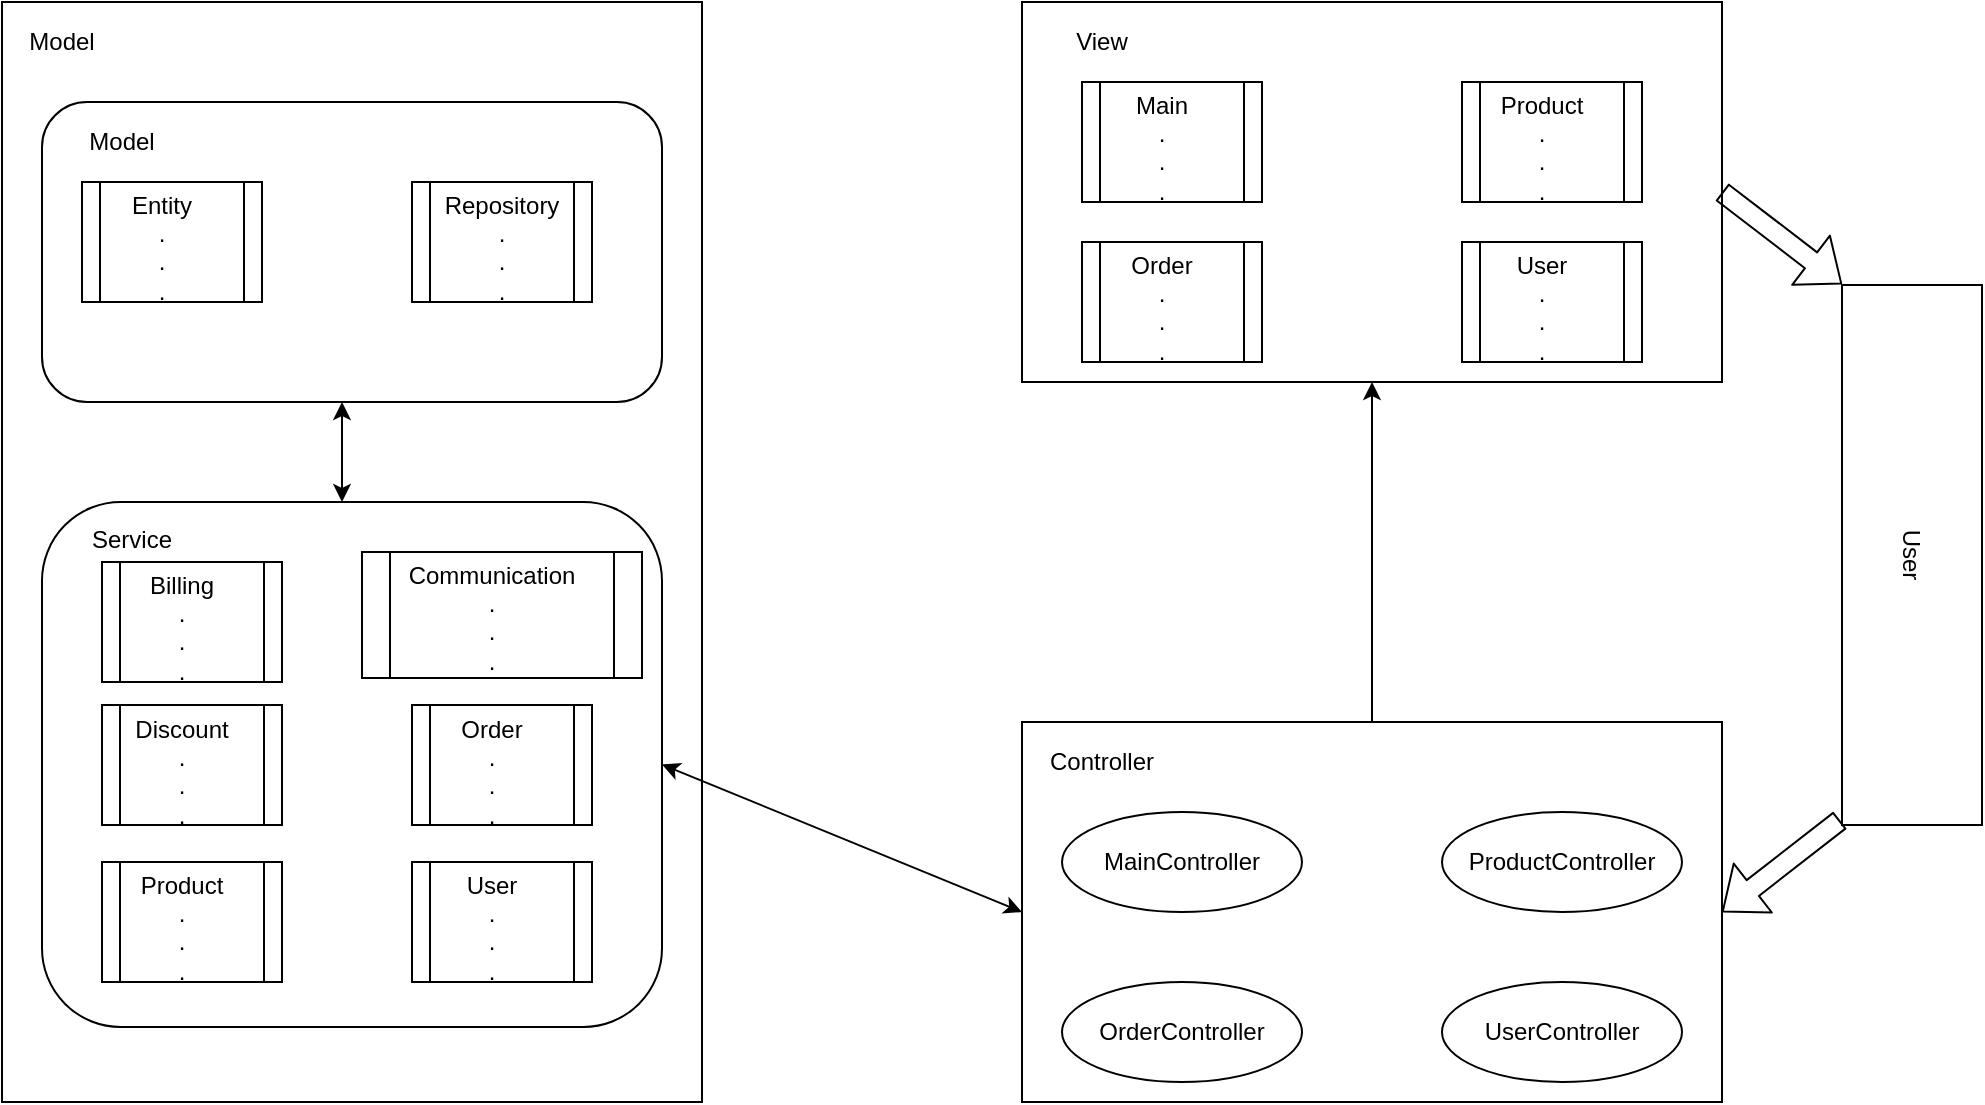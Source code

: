 <mxfile version="10.7.7" type="device"><diagram id="8PIfkSt_SvHgUs-7z0JB" name="Page-1"><mxGraphModel dx="1074" dy="591" grid="1" gridSize="10" guides="1" tooltips="1" connect="1" arrows="1" fold="1" page="1" pageScale="1" pageWidth="827" pageHeight="1169" math="0" shadow="0"><root><mxCell id="0"/><mxCell id="1" parent="0"/><mxCell id="P0e14bOSd2NZlKbt3ZzD-1" value="" style="rounded=0;whiteSpace=wrap;html=1;" vertex="1" parent="1"><mxGeometry x="20" y="10" width="350" height="550" as="geometry"/></mxCell><mxCell id="P0e14bOSd2NZlKbt3ZzD-2" value="Model" style="text;html=1;strokeColor=none;fillColor=none;align=center;verticalAlign=middle;whiteSpace=wrap;rounded=0;" vertex="1" parent="1"><mxGeometry x="30" y="20" width="40" height="20" as="geometry"/></mxCell><mxCell id="P0e14bOSd2NZlKbt3ZzD-3" value="" style="rounded=0;whiteSpace=wrap;html=1;" vertex="1" parent="1"><mxGeometry x="530" y="10" width="350" height="190" as="geometry"/></mxCell><mxCell id="P0e14bOSd2NZlKbt3ZzD-4" value="View" style="text;html=1;strokeColor=none;fillColor=none;align=center;verticalAlign=middle;whiteSpace=wrap;rounded=0;" vertex="1" parent="1"><mxGeometry x="550" y="20" width="40" height="20" as="geometry"/></mxCell><mxCell id="P0e14bOSd2NZlKbt3ZzD-19" value="" style="group" vertex="1" connectable="0" parent="1"><mxGeometry x="530" y="370" width="350" height="190" as="geometry"/></mxCell><mxCell id="P0e14bOSd2NZlKbt3ZzD-5" value="" style="rounded=0;whiteSpace=wrap;html=1;" vertex="1" parent="P0e14bOSd2NZlKbt3ZzD-19"><mxGeometry width="350" height="190" as="geometry"/></mxCell><mxCell id="P0e14bOSd2NZlKbt3ZzD-6" value="Controller" style="text;html=1;strokeColor=none;fillColor=none;align=center;verticalAlign=middle;whiteSpace=wrap;rounded=0;" vertex="1" parent="P0e14bOSd2NZlKbt3ZzD-19"><mxGeometry x="20" y="10" width="40" height="20" as="geometry"/></mxCell><mxCell id="P0e14bOSd2NZlKbt3ZzD-7" value="" style="ellipse;whiteSpace=wrap;html=1;" vertex="1" parent="P0e14bOSd2NZlKbt3ZzD-19"><mxGeometry x="20" y="45" width="120" height="50" as="geometry"/></mxCell><mxCell id="P0e14bOSd2NZlKbt3ZzD-12" value="" style="ellipse;whiteSpace=wrap;html=1;" vertex="1" parent="P0e14bOSd2NZlKbt3ZzD-19"><mxGeometry x="210" y="45" width="120" height="50" as="geometry"/></mxCell><mxCell id="P0e14bOSd2NZlKbt3ZzD-13" value="" style="ellipse;whiteSpace=wrap;html=1;" vertex="1" parent="P0e14bOSd2NZlKbt3ZzD-19"><mxGeometry x="20" y="130" width="120" height="50" as="geometry"/></mxCell><mxCell id="P0e14bOSd2NZlKbt3ZzD-14" value="" style="ellipse;whiteSpace=wrap;html=1;" vertex="1" parent="P0e14bOSd2NZlKbt3ZzD-19"><mxGeometry x="210" y="130" width="120" height="50" as="geometry"/></mxCell><mxCell id="P0e14bOSd2NZlKbt3ZzD-15" value="MainController" style="text;html=1;strokeColor=none;fillColor=none;align=center;verticalAlign=middle;whiteSpace=wrap;rounded=0;" vertex="1" parent="P0e14bOSd2NZlKbt3ZzD-19"><mxGeometry x="60" y="60" width="40" height="20" as="geometry"/></mxCell><mxCell id="P0e14bOSd2NZlKbt3ZzD-16" value="ProductController" style="text;html=1;strokeColor=none;fillColor=none;align=center;verticalAlign=middle;whiteSpace=wrap;rounded=0;" vertex="1" parent="P0e14bOSd2NZlKbt3ZzD-19"><mxGeometry x="250" y="60" width="40" height="20" as="geometry"/></mxCell><mxCell id="P0e14bOSd2NZlKbt3ZzD-17" value="OrderController" style="text;html=1;strokeColor=none;fillColor=none;align=center;verticalAlign=middle;whiteSpace=wrap;rounded=0;" vertex="1" parent="P0e14bOSd2NZlKbt3ZzD-19"><mxGeometry x="60" y="145" width="40" height="20" as="geometry"/></mxCell><mxCell id="P0e14bOSd2NZlKbt3ZzD-18" value="UserController" style="text;html=1;strokeColor=none;fillColor=none;align=center;verticalAlign=middle;whiteSpace=wrap;rounded=0;" vertex="1" parent="P0e14bOSd2NZlKbt3ZzD-19"><mxGeometry x="250" y="145" width="40" height="20" as="geometry"/></mxCell><mxCell id="P0e14bOSd2NZlKbt3ZzD-22" value="" style="group" vertex="1" connectable="0" parent="1"><mxGeometry x="40" y="60" width="310" height="160" as="geometry"/></mxCell><mxCell id="P0e14bOSd2NZlKbt3ZzD-20" value="" style="rounded=1;whiteSpace=wrap;html=1;" vertex="1" parent="P0e14bOSd2NZlKbt3ZzD-22"><mxGeometry width="310" height="150" as="geometry"/></mxCell><mxCell id="P0e14bOSd2NZlKbt3ZzD-21" value="Model" style="text;html=1;strokeColor=none;fillColor=none;align=center;verticalAlign=middle;whiteSpace=wrap;rounded=0;" vertex="1" parent="P0e14bOSd2NZlKbt3ZzD-22"><mxGeometry x="20" y="10" width="40" height="20" as="geometry"/></mxCell><mxCell id="P0e14bOSd2NZlKbt3ZzD-28" value="" style="group" vertex="1" connectable="0" parent="P0e14bOSd2NZlKbt3ZzD-22"><mxGeometry x="20" y="40" width="90" height="60" as="geometry"/></mxCell><mxCell id="P0e14bOSd2NZlKbt3ZzD-26" value="" style="shape=process;whiteSpace=wrap;html=1;backgroundOutline=1;" vertex="1" parent="P0e14bOSd2NZlKbt3ZzD-28"><mxGeometry width="90" height="60" as="geometry"/></mxCell><mxCell id="P0e14bOSd2NZlKbt3ZzD-27" value="&lt;div&gt;Entity&lt;/div&gt;&lt;div&gt;.&lt;/div&gt;&lt;div&gt;.&lt;/div&gt;&lt;div&gt;.&lt;/div&gt;&lt;div&gt;&lt;br&gt;&lt;/div&gt;" style="text;html=1;strokeColor=none;fillColor=none;align=center;verticalAlign=middle;whiteSpace=wrap;rounded=0;" vertex="1" parent="P0e14bOSd2NZlKbt3ZzD-28"><mxGeometry x="20" y="30" width="40" height="20" as="geometry"/></mxCell><mxCell id="P0e14bOSd2NZlKbt3ZzD-29" value="" style="group" vertex="1" connectable="0" parent="P0e14bOSd2NZlKbt3ZzD-22"><mxGeometry x="185" y="40" width="90" height="60" as="geometry"/></mxCell><mxCell id="P0e14bOSd2NZlKbt3ZzD-30" value="" style="shape=process;whiteSpace=wrap;html=1;backgroundOutline=1;" vertex="1" parent="P0e14bOSd2NZlKbt3ZzD-29"><mxGeometry width="90" height="60" as="geometry"/></mxCell><mxCell id="P0e14bOSd2NZlKbt3ZzD-31" value="&lt;div&gt;Repository&lt;br&gt;&lt;/div&gt;&lt;div&gt;.&lt;/div&gt;&lt;div&gt;.&lt;/div&gt;&lt;div&gt;.&lt;/div&gt;&lt;div&gt;&lt;br&gt;&lt;/div&gt;" style="text;html=1;strokeColor=none;fillColor=none;align=center;verticalAlign=middle;whiteSpace=wrap;rounded=0;direction=south;" vertex="1" parent="P0e14bOSd2NZlKbt3ZzD-29"><mxGeometry x="35" y="20" width="20" height="40" as="geometry"/></mxCell><mxCell id="P0e14bOSd2NZlKbt3ZzD-70" value="" style="endArrow=classic;startArrow=classic;html=1;" edge="1" parent="P0e14bOSd2NZlKbt3ZzD-22"><mxGeometry width="50" height="50" relative="1" as="geometry"><mxPoint x="150" y="200" as="sourcePoint"/><mxPoint x="150" y="150" as="targetPoint"/></mxGeometry></mxCell><mxCell id="P0e14bOSd2NZlKbt3ZzD-23" value="" style="group" vertex="1" connectable="0" parent="1"><mxGeometry x="40" y="260" width="310" height="280" as="geometry"/></mxCell><mxCell id="P0e14bOSd2NZlKbt3ZzD-24" value="" style="rounded=1;whiteSpace=wrap;html=1;" vertex="1" parent="P0e14bOSd2NZlKbt3ZzD-23"><mxGeometry width="310" height="262.5" as="geometry"/></mxCell><mxCell id="P0e14bOSd2NZlKbt3ZzD-25" value="Service" style="text;html=1;strokeColor=none;fillColor=none;align=center;verticalAlign=middle;whiteSpace=wrap;rounded=0;" vertex="1" parent="P0e14bOSd2NZlKbt3ZzD-23"><mxGeometry x="30" y="18" width="30" height="2" as="geometry"/></mxCell><mxCell id="P0e14bOSd2NZlKbt3ZzD-53" value="" style="shape=process;whiteSpace=wrap;html=1;backgroundOutline=1;" vertex="1" parent="P0e14bOSd2NZlKbt3ZzD-23"><mxGeometry x="160" y="25" width="140" height="63" as="geometry"/></mxCell><mxCell id="P0e14bOSd2NZlKbt3ZzD-54" value="&lt;div&gt;Communication&lt;br&gt;&lt;/div&gt;&lt;div&gt;.&lt;/div&gt;&lt;div&gt;.&lt;/div&gt;&lt;div&gt;.&lt;/div&gt;&lt;div&gt;&lt;br&gt;&lt;/div&gt;" style="text;html=1;strokeColor=none;fillColor=none;align=center;verticalAlign=middle;whiteSpace=wrap;rounded=0;" vertex="1" parent="P0e14bOSd2NZlKbt3ZzD-23"><mxGeometry x="205" y="55" width="40" height="20" as="geometry"/></mxCell><mxCell id="P0e14bOSd2NZlKbt3ZzD-49" value="" style="group" vertex="1" connectable="0" parent="P0e14bOSd2NZlKbt3ZzD-23"><mxGeometry x="45" y="170" width="90" height="60" as="geometry"/></mxCell><mxCell id="P0e14bOSd2NZlKbt3ZzD-50" value="" style="shape=process;whiteSpace=wrap;html=1;backgroundOutline=1;" vertex="1" parent="P0e14bOSd2NZlKbt3ZzD-23"><mxGeometry x="185" y="101.5" width="90" height="60" as="geometry"/></mxCell><mxCell id="P0e14bOSd2NZlKbt3ZzD-51" value="&lt;div&gt;Order&lt;br&gt;&lt;/div&gt;&lt;div&gt;.&lt;/div&gt;&lt;div&gt;.&lt;/div&gt;&lt;div&gt;.&lt;/div&gt;&lt;div&gt;&lt;br&gt;&lt;/div&gt;" style="text;html=1;strokeColor=none;fillColor=none;align=center;verticalAlign=middle;whiteSpace=wrap;rounded=0;" vertex="1" parent="P0e14bOSd2NZlKbt3ZzD-23"><mxGeometry x="205" y="131.5" width="40" height="20" as="geometry"/></mxCell><mxCell id="P0e14bOSd2NZlKbt3ZzD-46" value="" style="group" vertex="1" connectable="0" parent="P0e14bOSd2NZlKbt3ZzD-23"><mxGeometry x="185" y="180" width="90" height="60" as="geometry"/></mxCell><mxCell id="P0e14bOSd2NZlKbt3ZzD-47" value="" style="shape=process;whiteSpace=wrap;html=1;backgroundOutline=1;" vertex="1" parent="P0e14bOSd2NZlKbt3ZzD-46"><mxGeometry width="90" height="60" as="geometry"/></mxCell><mxCell id="P0e14bOSd2NZlKbt3ZzD-48" value="&lt;div&gt;User&lt;br&gt;&lt;/div&gt;&lt;div&gt;.&lt;/div&gt;&lt;div&gt;.&lt;/div&gt;&lt;div&gt;.&lt;/div&gt;&lt;div&gt;&lt;br&gt;&lt;/div&gt;" style="text;html=1;strokeColor=none;fillColor=none;align=center;verticalAlign=middle;whiteSpace=wrap;rounded=0;" vertex="1" parent="P0e14bOSd2NZlKbt3ZzD-46"><mxGeometry x="20" y="30" width="40" height="20" as="geometry"/></mxCell><mxCell id="P0e14bOSd2NZlKbt3ZzD-43" value="" style="group" vertex="1" connectable="0" parent="P0e14bOSd2NZlKbt3ZzD-23"><mxGeometry x="30" y="180" width="90" height="60" as="geometry"/></mxCell><mxCell id="P0e14bOSd2NZlKbt3ZzD-44" value="" style="shape=process;whiteSpace=wrap;html=1;backgroundOutline=1;" vertex="1" parent="P0e14bOSd2NZlKbt3ZzD-43"><mxGeometry width="90" height="60" as="geometry"/></mxCell><mxCell id="P0e14bOSd2NZlKbt3ZzD-45" value="&lt;div&gt;Product&lt;br&gt;&lt;/div&gt;&lt;div&gt;.&lt;/div&gt;&lt;div&gt;.&lt;/div&gt;&lt;div&gt;.&lt;/div&gt;&lt;div&gt;&lt;br&gt;&lt;/div&gt;" style="text;html=1;strokeColor=none;fillColor=none;align=center;verticalAlign=middle;whiteSpace=wrap;rounded=0;" vertex="1" parent="P0e14bOSd2NZlKbt3ZzD-43"><mxGeometry x="20" y="30" width="40" height="20" as="geometry"/></mxCell><mxCell id="P0e14bOSd2NZlKbt3ZzD-40" value="" style="group" vertex="1" connectable="0" parent="P0e14bOSd2NZlKbt3ZzD-23"><mxGeometry x="30" y="101.5" width="90" height="60" as="geometry"/></mxCell><mxCell id="P0e14bOSd2NZlKbt3ZzD-41" value="" style="shape=process;whiteSpace=wrap;html=1;backgroundOutline=1;" vertex="1" parent="P0e14bOSd2NZlKbt3ZzD-40"><mxGeometry width="90" height="60" as="geometry"/></mxCell><mxCell id="P0e14bOSd2NZlKbt3ZzD-42" value="&lt;div&gt;Discount&lt;br&gt;&lt;/div&gt;&lt;div&gt;.&lt;/div&gt;&lt;div&gt;.&lt;/div&gt;&lt;div&gt;.&lt;/div&gt;&lt;div&gt;&lt;br&gt;&lt;/div&gt;" style="text;html=1;strokeColor=none;fillColor=none;align=center;verticalAlign=middle;whiteSpace=wrap;rounded=0;" vertex="1" parent="P0e14bOSd2NZlKbt3ZzD-40"><mxGeometry x="20" y="30" width="40" height="20" as="geometry"/></mxCell><mxCell id="P0e14bOSd2NZlKbt3ZzD-32" value="" style="group" vertex="1" connectable="0" parent="1"><mxGeometry x="70" y="110" width="90" height="60" as="geometry"/></mxCell><mxCell id="P0e14bOSd2NZlKbt3ZzD-37" value="" style="group" vertex="1" connectable="0" parent="1"><mxGeometry x="70" y="290" width="90" height="60" as="geometry"/></mxCell><mxCell id="P0e14bOSd2NZlKbt3ZzD-38" value="" style="shape=process;whiteSpace=wrap;html=1;backgroundOutline=1;" vertex="1" parent="P0e14bOSd2NZlKbt3ZzD-37"><mxGeometry width="90" height="60" as="geometry"/></mxCell><mxCell id="P0e14bOSd2NZlKbt3ZzD-39" value="Billing&lt;div&gt;.&lt;/div&gt;&lt;div&gt;.&lt;/div&gt;&lt;div&gt;.&lt;/div&gt;&lt;div&gt;&lt;br&gt;&lt;/div&gt;" style="text;html=1;strokeColor=none;fillColor=none;align=center;verticalAlign=middle;whiteSpace=wrap;rounded=0;direction=south;" vertex="1" parent="P0e14bOSd2NZlKbt3ZzD-37"><mxGeometry x="30" y="20" width="20" height="40" as="geometry"/></mxCell><mxCell id="P0e14bOSd2NZlKbt3ZzD-52" value="" style="group" vertex="1" connectable="0" parent="1"><mxGeometry x="110" y="340" width="90" height="60" as="geometry"/></mxCell><mxCell id="P0e14bOSd2NZlKbt3ZzD-58" value="" style="group" vertex="1" connectable="0" parent="1"><mxGeometry x="560" y="50" width="90" height="60" as="geometry"/></mxCell><mxCell id="P0e14bOSd2NZlKbt3ZzD-59" value="" style="shape=process;whiteSpace=wrap;html=1;backgroundOutline=1;" vertex="1" parent="P0e14bOSd2NZlKbt3ZzD-58"><mxGeometry width="90" height="60" as="geometry"/></mxCell><mxCell id="P0e14bOSd2NZlKbt3ZzD-60" value="Main&lt;br&gt;&lt;div&gt;.&lt;/div&gt;&lt;div&gt;.&lt;/div&gt;&lt;div&gt;.&lt;/div&gt;&lt;div&gt;&lt;br&gt;&lt;/div&gt;" style="text;html=1;strokeColor=none;fillColor=none;align=center;verticalAlign=middle;whiteSpace=wrap;rounded=0;direction=south;" vertex="1" parent="P0e14bOSd2NZlKbt3ZzD-58"><mxGeometry x="30" y="20" width="20" height="40" as="geometry"/></mxCell><mxCell id="P0e14bOSd2NZlKbt3ZzD-61" value="" style="group" vertex="1" connectable="0" parent="1"><mxGeometry x="560" y="130" width="90" height="60" as="geometry"/></mxCell><mxCell id="P0e14bOSd2NZlKbt3ZzD-62" value="" style="shape=process;whiteSpace=wrap;html=1;backgroundOutline=1;" vertex="1" parent="P0e14bOSd2NZlKbt3ZzD-61"><mxGeometry width="90" height="60" as="geometry"/></mxCell><mxCell id="P0e14bOSd2NZlKbt3ZzD-63" value="Order&lt;br&gt;&lt;div&gt;.&lt;/div&gt;&lt;div&gt;.&lt;/div&gt;&lt;div&gt;.&lt;/div&gt;&lt;div&gt;&lt;br&gt;&lt;/div&gt;" style="text;html=1;strokeColor=none;fillColor=none;align=center;verticalAlign=middle;whiteSpace=wrap;rounded=0;direction=south;" vertex="1" parent="P0e14bOSd2NZlKbt3ZzD-61"><mxGeometry x="30" y="20" width="20" height="40" as="geometry"/></mxCell><mxCell id="P0e14bOSd2NZlKbt3ZzD-64" value="" style="group" vertex="1" connectable="0" parent="1"><mxGeometry x="750" y="120" width="90" height="60" as="geometry"/></mxCell><mxCell id="P0e14bOSd2NZlKbt3ZzD-65" value="" style="shape=process;whiteSpace=wrap;html=1;backgroundOutline=1;" vertex="1" parent="P0e14bOSd2NZlKbt3ZzD-64"><mxGeometry y="10" width="90" height="60" as="geometry"/></mxCell><mxCell id="P0e14bOSd2NZlKbt3ZzD-66" value="User&lt;br&gt;&lt;div&gt;.&lt;/div&gt;&lt;div&gt;.&lt;/div&gt;&lt;div&gt;.&lt;/div&gt;&lt;div&gt;&lt;br&gt;&lt;/div&gt;" style="text;html=1;strokeColor=none;fillColor=none;align=center;verticalAlign=middle;whiteSpace=wrap;rounded=0;direction=south;" vertex="1" parent="P0e14bOSd2NZlKbt3ZzD-64"><mxGeometry x="30" y="30" width="20" height="40" as="geometry"/></mxCell><mxCell id="P0e14bOSd2NZlKbt3ZzD-67" value="" style="group" vertex="1" connectable="0" parent="1"><mxGeometry x="750" y="50" width="90" height="60" as="geometry"/></mxCell><mxCell id="P0e14bOSd2NZlKbt3ZzD-68" value="" style="shape=process;whiteSpace=wrap;html=1;backgroundOutline=1;" vertex="1" parent="P0e14bOSd2NZlKbt3ZzD-67"><mxGeometry width="90" height="60" as="geometry"/></mxCell><mxCell id="P0e14bOSd2NZlKbt3ZzD-69" value="Product&lt;br&gt;&lt;div&gt;.&lt;/div&gt;&lt;div&gt;.&lt;/div&gt;&lt;div&gt;.&lt;/div&gt;&lt;div&gt;&lt;br&gt;&lt;/div&gt;" style="text;html=1;strokeColor=none;fillColor=none;align=center;verticalAlign=middle;whiteSpace=wrap;rounded=0;direction=south;" vertex="1" parent="P0e14bOSd2NZlKbt3ZzD-67"><mxGeometry x="30" y="20" width="20" height="40" as="geometry"/></mxCell><mxCell id="P0e14bOSd2NZlKbt3ZzD-72" value="" style="endArrow=classic;startArrow=classic;html=1;entryX=0;entryY=0.5;entryDx=0;entryDy=0;exitX=1;exitY=0.5;exitDx=0;exitDy=0;" edge="1" parent="1" source="P0e14bOSd2NZlKbt3ZzD-24" target="P0e14bOSd2NZlKbt3ZzD-5"><mxGeometry width="50" height="50" relative="1" as="geometry"><mxPoint x="450" y="310" as="sourcePoint"/><mxPoint x="500" y="260" as="targetPoint"/></mxGeometry></mxCell><mxCell id="P0e14bOSd2NZlKbt3ZzD-73" value="" style="endArrow=classic;html=1;exitX=0.5;exitY=0;exitDx=0;exitDy=0;entryX=0.5;entryY=1;entryDx=0;entryDy=0;" edge="1" parent="1" source="P0e14bOSd2NZlKbt3ZzD-5" target="P0e14bOSd2NZlKbt3ZzD-3"><mxGeometry width="50" height="50" relative="1" as="geometry"><mxPoint x="670" y="310" as="sourcePoint"/><mxPoint x="720" y="260" as="targetPoint"/></mxGeometry></mxCell><mxCell id="P0e14bOSd2NZlKbt3ZzD-74" value="" style="rounded=0;whiteSpace=wrap;html=1;" vertex="1" parent="1"><mxGeometry x="940" y="151.5" width="70" height="270" as="geometry"/></mxCell><mxCell id="P0e14bOSd2NZlKbt3ZzD-75" value="User" style="text;html=1;strokeColor=none;fillColor=none;align=center;verticalAlign=middle;whiteSpace=wrap;rounded=0;rotation=90;" vertex="1" parent="1"><mxGeometry x="955" y="276.5" width="40" height="20" as="geometry"/></mxCell><mxCell id="P0e14bOSd2NZlKbt3ZzD-77" value="" style="shape=flexArrow;endArrow=classic;html=1;entryX=1;entryY=0.5;entryDx=0;entryDy=0;exitX=-0.014;exitY=0.991;exitDx=0;exitDy=0;exitPerimeter=0;" edge="1" parent="1" source="P0e14bOSd2NZlKbt3ZzD-74" target="P0e14bOSd2NZlKbt3ZzD-5"><mxGeometry width="50" height="50" relative="1" as="geometry"><mxPoint x="940" y="404.5" as="sourcePoint"/><mxPoint x="860" y="426" as="targetPoint"/></mxGeometry></mxCell><mxCell id="P0e14bOSd2NZlKbt3ZzD-78" value="" style="shape=flexArrow;endArrow=classic;html=1;entryX=1;entryY=0.5;entryDx=0;entryDy=0;exitX=1;exitY=0.5;exitDx=0;exitDy=0;" edge="1" parent="1" source="P0e14bOSd2NZlKbt3ZzD-3"><mxGeometry width="50" height="50" relative="1" as="geometry"><mxPoint x="890" y="105" as="sourcePoint"/><mxPoint x="940" y="151" as="targetPoint"/></mxGeometry></mxCell></root></mxGraphModel></diagram></mxfile>